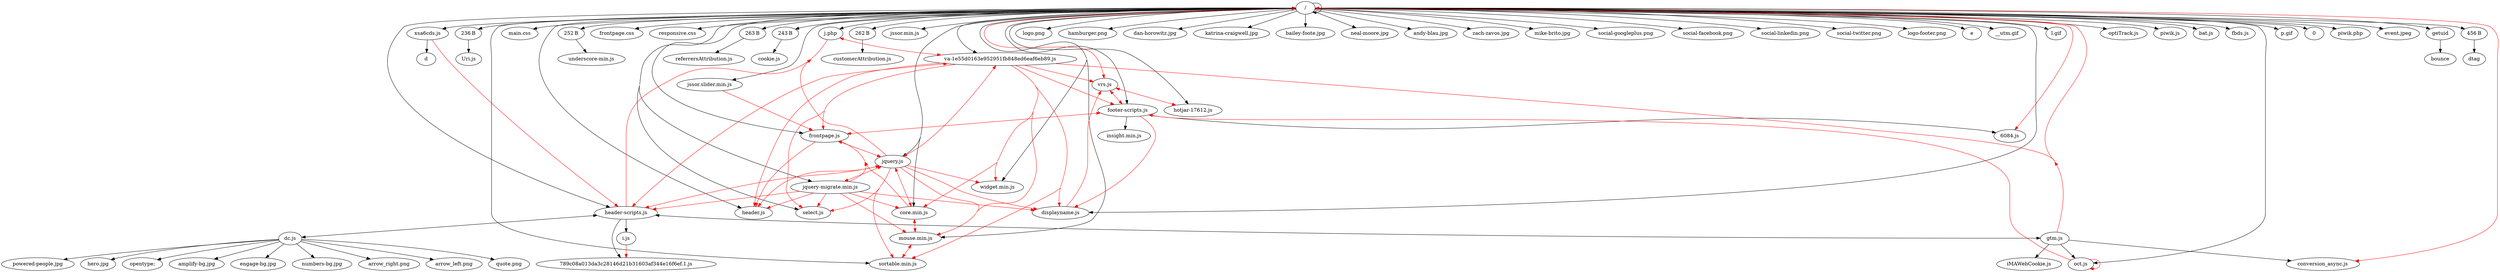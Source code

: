 strict digraph G {
ratio=compress;
concentrate=true;
"/" -> "/";
"/" -> "j.php";
"/" -> "jquery.js";
"/" -> "header-scripts.js";
"/" -> "jquery-migrate.min.js";
"/" -> "main.css";
"236 B" -> "Uri.js";
"/" -> "xsa6cds.js";
"/" -> "frontpage.css";
"/" -> "responsive.css";
"252 B" -> "underscore-min.js";
"263 B" -> "referrersAttribution.js";
"243 B" -> "cookie.js";
"/" -> "core.min.js";
"262 B" -> "customerAttribution.js";
"/" -> "mouse.min.js";
"/" -> "jssor.slider.min.js";
"/" -> "frontpage.js";
"/" -> "jssor.min.js";
"/" -> "header.js";
"/" -> "sortable.min.js";
"/" -> "displayname.js";
"/" -> "select.js";
"/" -> "footer-scripts.js";
"/" -> "widget.min.js";
"/" -> "oct.js";
"/" -> "va-1e55d0163e952951fb848ed6eaf6eb89.js";
"/" -> "logo.png";
"/" -> "hamburger.png";
"xsa6cds.js" -> "d";
"/" -> "dan-horowitz.jpg";
"/" -> "katrina-craigwell.jpg";
"header-scripts.js" -> "dc.js";
"/" -> "bailey-foote.jpg";
"/" -> "neal-moore.jpg";
"header-scripts.js" -> "i.js";
"header-scripts.js" -> "gtm.js";
"/" -> "andy-blau.jpg";
"header-scripts.js" -> "789c08a013da3c28146d21b31603af344e16f6ef.1.js";
"/" -> "zach-zavos.jpg";
"/" -> "mike-brito.jpg";
"/" -> "social-googleplus.png";
"/" -> "social-facebook.png";
"/" -> "social-linkedin.png";
"/" -> "social-twitter.png";
"/" -> "logo-footer.png";
"/" -> "e";
"/" -> "e";
"dc.js" -> "hero.jpg";
"dc.js" -> "opentype;";
"dc.js" -> "amplify-bg.jpg";
"dc.js" -> "engage-bg.jpg";
"dc.js" -> "numbers-bg.jpg";
"dc.js" -> "arrow_right.png";
"dc.js" -> "arrow_left.png";
"dc.js" -> "quote.png";
"dc.js" -> "powered-people.jpg";
"/" -> "__utm.gif";
"footer-scripts.js" -> "vrs.js";
"footer-scripts.js" -> "insight.min.js";
"/" -> "l.gif";
"/" -> "__utm.gif";
"footer-scripts.js" -> "6084.js";
"gtm.js" -> "conversion_async.js";
"/" -> "optiTrack.js";
"/" -> "piwik.js";
"gtm.js" -> "oct.js";
"/" -> "bat.js";
"/" -> "fbds.js";
"/" -> "hotjar-17612.js";
"gtm.js" -> "iMAWebCookie.js";
"vrs.js" -> "/";
"/" -> "/";
"/" -> "p.gif";
"/" -> "/";
"/" -> "/";
"/" -> "/";
"/" -> "/";
"/" -> "/";
"/" -> "/";
"/" -> "0";
"/" -> "0";
"/" -> "piwik.php";
"/" -> "/";
"/" -> "/";
"/" -> "/";
"/" -> "/";
"/" -> "/";
"/" -> "event.jpeg";
"/" -> "getuid";
"getuid" -> "bounce";
"456 B" -> "dtag";
"/" -> "243 B";
"/" -> "252 B";
"/" -> "456 B";
"/" -> "263 B";
"/" -> "236 B";
"/" -> "262 B";
"jquery.js" -> "va-1e55d0163e952951fb848ed6eaf6eb89.js"[color=red];
"jquery.js" -> "jquery-migrate.min.js"[color=red];
"jquery.js" -> "header-scripts.js"[color=red];
"jquery-migrate.min.js" -> "header-scripts.js"[color=red];
"header-scripts.js" -> "/"[color=red];
"header-scripts.js" -> "j.php"[color=red];
"gtm.js" -> "/"[color=red];
"gtm.js" -> "va-1e55d0163e952951fb848ed6eaf6eb89.js"[color=red];
"j.php" -> "/"[color=red];
"va-1e55d0163e952951fb848ed6eaf6eb89.js" -> "frontpage.js"[color=red];
"header-scripts.js" -> "va-1e55d0163e952951fb848ed6eaf6eb89.js"[color=red];
"j.php" -> "va-1e55d0163e952951fb848ed6eaf6eb89.js"[color=red];
"va-1e55d0163e952951fb848ed6eaf6eb89.js" -> "core.min.js"[color=red];
"core.min.js" -> "frontpage.js"[color=red];
"jquery.js" -> "frontpage.js"[color=red];
"frontpage.js" -> "header.js"[color=red];
"va-1e55d0163e952951fb848ed6eaf6eb89.js" -> "header.js"[color=red];
"frontpage.js" -> "footer-scripts.js"[color=red];
"va-1e55d0163e952951fb848ed6eaf6eb89.js" -> "footer-scripts.js"[color=red];
"footer-scripts.js" -> "displayname.js"[color=red];
"footer-scripts.js" -> "/"[color=red];
"va-1e55d0163e952951fb848ed6eaf6eb89.js" -> "/"[color=red];
"displayname.js" -> "/"[color=red];
"frontpage.js" -> "/"[color=red];
"/" -> "vrs.js"[color=red];
"displayname.js" -> "vrs.js"[color=red];
"va-1e55d0163e952951fb848ed6eaf6eb89.js" -> "vrs.js"[color=red];
"footer-scripts.js" -> "frontpage.js"[color=red];
"va-1e55d0163e952951fb848ed6eaf6eb89.js" -> "j.php"[color=red];
"jquery.js" -> "j.php"[color=red];
"va-1e55d0163e952951fb848ed6eaf6eb89.js" -> "header-scripts.js"[color=red];
"frontpage.js" -> "jquery.js"[color=red];
"header-scripts.js" -> "jquery.js"[color=red];
"jquery.js" -> "jquery-migrate.min.js"[color=red];
"xsa6cds.js" -> "header-scripts.js"[color=red];
"jquery.js" -> "va-1e55d0163e952951fb848ed6eaf6eb89.js"[color=red];
"j.php" -> "va-1e55d0163e952951fb848ed6eaf6eb89.js"[color=red];
"i.js" -> "789c08a013da3c28146d21b31603af344e16f6ef.1.js"[color=red];
"gtm.js" -> "/"[color=red];
"conversion_async.js" -> "/"[color=red];
"/" -> "conversion_async.js"[color=red];
"j.php" -> "/"[color=red];
"va-1e55d0163e952951fb848ed6eaf6eb89.js" -> "/"[color=red];
"va-1e55d0163e952951fb848ed6eaf6eb89.js" -> "core.min.js"[color=red];
"jquery.js" -> "core.min.js"[color=red];
"jquery-migrate.min.js" -> "core.min.js"[color=red];
"va-1e55d0163e952951fb848ed6eaf6eb89.js" -> "widget.min.js"[color=red];
"jquery.js" -> "widget.min.js"[color=red];
"va-1e55d0163e952951fb848ed6eaf6eb89.js" -> "mouse.min.js"[color=red];
"jquery-migrate.min.js" -> "mouse.min.js"[color=red];
"jquery.js" -> "mouse.min.js"[color=red];
"core.min.js" -> "mouse.min.js"[color=red];
"va-1e55d0163e952951fb848ed6eaf6eb89.js" -> "sortable.min.js"[color=red];
"mouse.min.js" -> "sortable.min.js"[color=red];
"jquery.js" -> "sortable.min.js"[color=red];
"va-1e55d0163e952951fb848ed6eaf6eb89.js" -> "frontpage.js"[color=red];
"jquery-migrate.min.js" -> "frontpage.js"[color=red];
"jquery.js" -> "frontpage.js"[color=red];
"jssor.slider.min.js" -> "frontpage.js"[color=red];
"va-1e55d0163e952951fb848ed6eaf6eb89.js" -> "header.js"[color=red];
"jquery-migrate.min.js" -> "header.js"[color=red];
"jquery.js" -> "header.js"[color=red];
"oct.js" -> "footer-scripts.js"[color=red];
"va-1e55d0163e952951fb848ed6eaf6eb89.js" -> "footer-scripts.js"[color=red];
"va-1e55d0163e952951fb848ed6eaf6eb89.js" -> "displayname.js"[color=red];
"jquery.js" -> "displayname.js"[color=red];
"jquery-migrate.min.js" -> "displayname.js"[color=red];
"va-1e55d0163e952951fb848ed6eaf6eb89.js" -> "select.js"[color=red];
"jquery-migrate.min.js" -> "select.js"[color=red];
"jquery.js" -> "select.js"[color=red];
"header-scripts.js" -> "/"[color=red];
"xsa6cds.js" -> "/"[color=red];
"frontpage.js" -> "/"[color=red];
"oct.js" -> "oct.js"[color=red];
"oct.js" -> "/"[color=red];
"6084.js" -> "/"[color=red];
"/" -> "6084.js"[color=red];
"vrs.js" -> "hotjar-17612.js"[color=red];
"hotjar-17612.js" -> "vrs.js"[color=red];
"gtm.js" -> "header-scripts.js"[color=red];
"dc.js" -> "header-scripts.js"[color=red];
"va-1e55d0163e952951fb848ed6eaf6eb89.js" -> "jquery.js"[color=red];
"vrs.js" -> "footer-scripts.js"[color=red];
"jquery-migrate.min.js" -> "jquery.js"[color=red];
"mouse.min.js" -> "core.min.js"[color=red];
"oct.js" -> "oct.js"[color=red];
"sortable.min.js" -> "mouse.min.js"[color=red];
"core.min.js" -> "jquery.js"[color=red];
}
